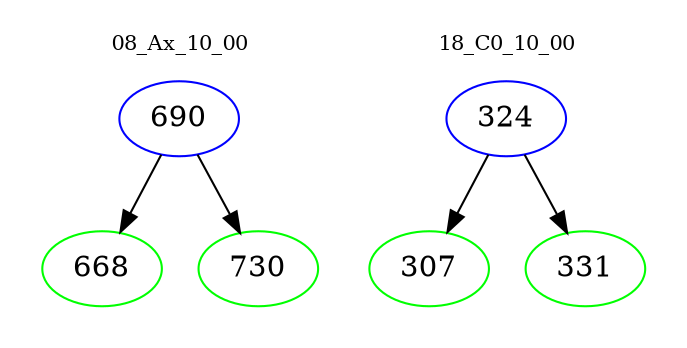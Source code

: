 digraph{
subgraph cluster_0 {
color = white
label = "08_Ax_10_00";
fontsize=10;
T0_690 [label="690", color="blue"]
T0_690 -> T0_668 [color="black"]
T0_668 [label="668", color="green"]
T0_690 -> T0_730 [color="black"]
T0_730 [label="730", color="green"]
}
subgraph cluster_1 {
color = white
label = "18_C0_10_00";
fontsize=10;
T1_324 [label="324", color="blue"]
T1_324 -> T1_307 [color="black"]
T1_307 [label="307", color="green"]
T1_324 -> T1_331 [color="black"]
T1_331 [label="331", color="green"]
}
}
